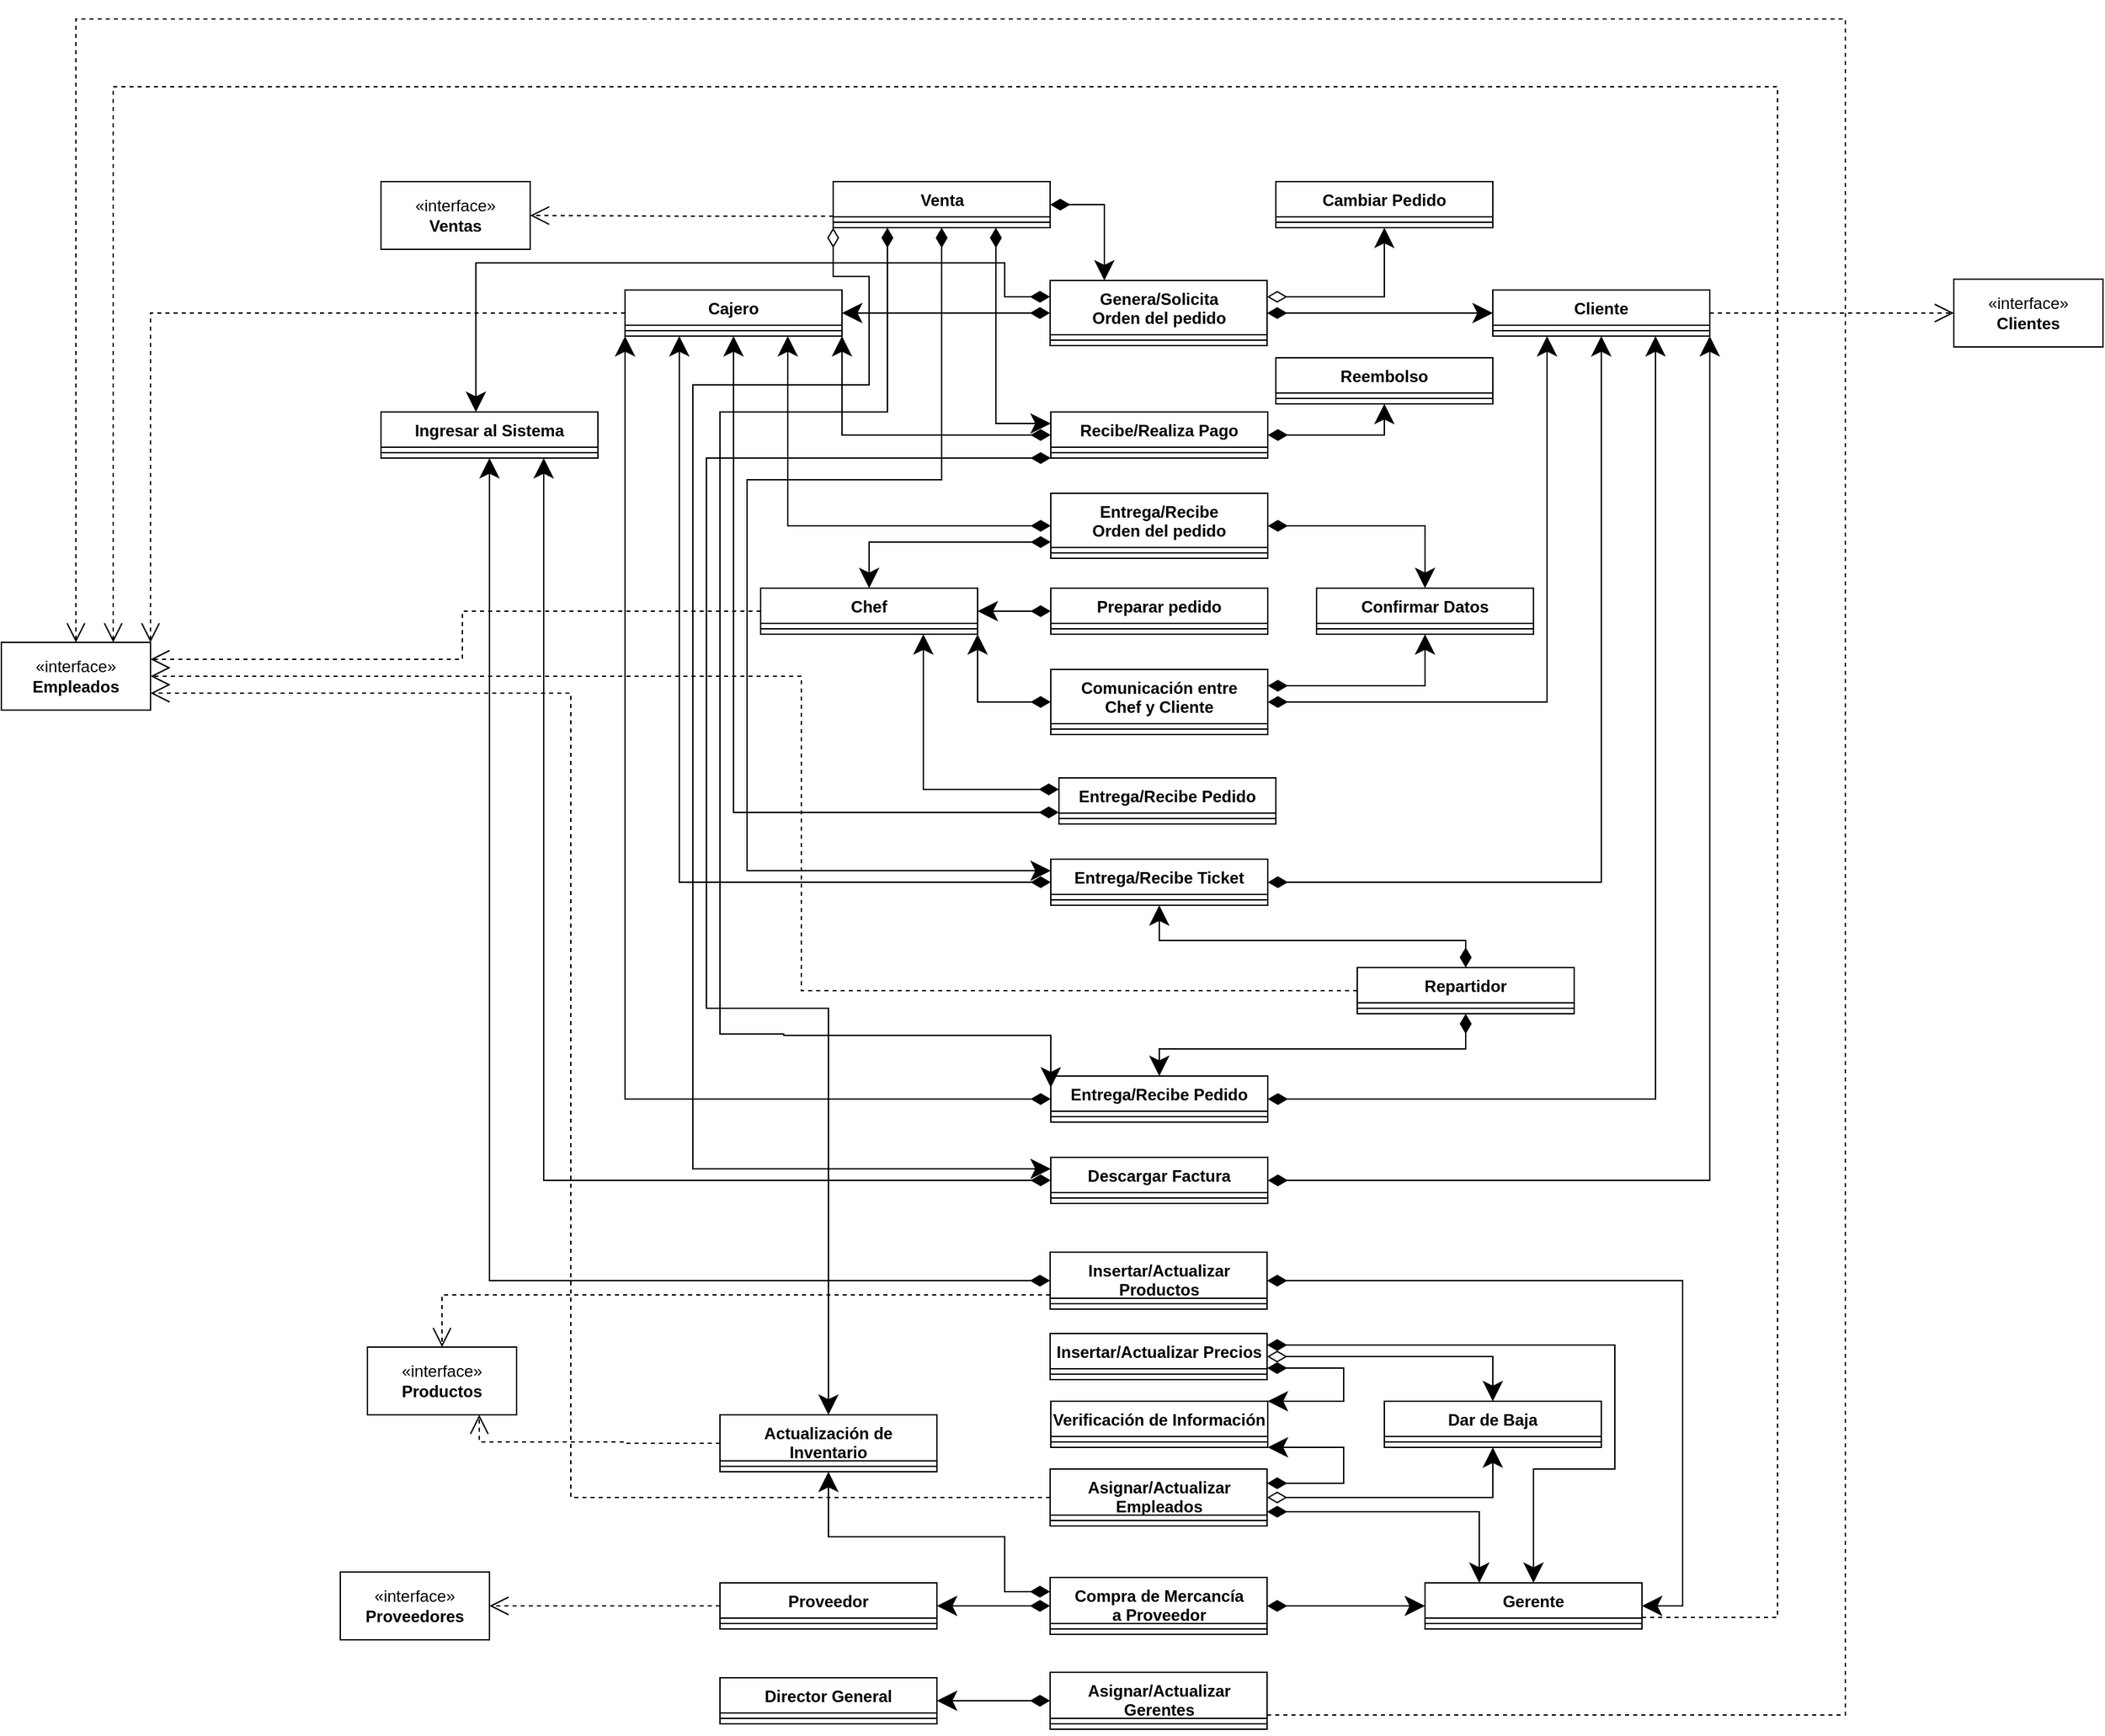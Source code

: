 <mxfile version="23.1.5" type="device">
  <diagram name="Página-1" id="PfWwZK9XXGAbCK31NurD">
    <mxGraphModel dx="2061" dy="1895" grid="1" gridSize="10" guides="1" tooltips="1" connect="1" arrows="1" fold="1" page="1" pageScale="1" pageWidth="827" pageHeight="1169" math="0" shadow="0">
      <root>
        <mxCell id="0" />
        <mxCell id="1" parent="0" />
        <mxCell id="RG0kYGxBwc-abc-6VBha-24" style="edgeStyle=orthogonalEdgeStyle;rounded=0;orthogonalLoop=1;jettySize=auto;html=1;exitX=0;exitY=0.5;exitDx=0;exitDy=0;entryX=1;entryY=0;entryDx=0;entryDy=0;dashed=1;endArrow=open;endFill=0;endSize=12;" edge="1" parent="1" source="FRfssdo3dwxB3OvRQ1Hg-1" target="RG0kYGxBwc-abc-6VBha-2">
          <mxGeometry relative="1" as="geometry" />
        </mxCell>
        <mxCell id="FRfssdo3dwxB3OvRQ1Hg-1" value="Cajero" style="swimlane;fontStyle=1;align=center;verticalAlign=top;childLayout=stackLayout;horizontal=1;startSize=26;horizontalStack=0;resizeParent=1;resizeParentMax=0;resizeLast=0;collapsible=1;marginBottom=0;whiteSpace=wrap;html=1;" parent="1" vertex="1">
          <mxGeometry x="10" y="100" width="160" height="34" as="geometry" />
        </mxCell>
        <mxCell id="FRfssdo3dwxB3OvRQ1Hg-3" value="" style="line;strokeWidth=1;fillColor=none;align=left;verticalAlign=middle;spacingTop=-1;spacingLeft=3;spacingRight=3;rotatable=0;labelPosition=right;points=[];portConstraint=eastwest;strokeColor=inherit;" parent="FRfssdo3dwxB3OvRQ1Hg-1" vertex="1">
          <mxGeometry y="26" width="160" height="8" as="geometry" />
        </mxCell>
        <mxCell id="RG0kYGxBwc-abc-6VBha-12" style="edgeStyle=orthogonalEdgeStyle;rounded=0;orthogonalLoop=1;jettySize=auto;html=1;exitX=1;exitY=0.5;exitDx=0;exitDy=0;entryX=0;entryY=0.5;entryDx=0;entryDy=0;dashed=1;endArrow=open;endFill=0;endSize=12;" edge="1" parent="1" source="FRfssdo3dwxB3OvRQ1Hg-5" target="RG0kYGxBwc-abc-6VBha-5">
          <mxGeometry relative="1" as="geometry" />
        </mxCell>
        <mxCell id="FRfssdo3dwxB3OvRQ1Hg-5" value="Cliente" style="swimlane;fontStyle=1;align=center;verticalAlign=top;childLayout=stackLayout;horizontal=1;startSize=26;horizontalStack=0;resizeParent=1;resizeParentMax=0;resizeLast=0;collapsible=1;marginBottom=0;whiteSpace=wrap;html=1;" parent="1" vertex="1">
          <mxGeometry x="650" y="100" width="160" height="34" as="geometry" />
        </mxCell>
        <mxCell id="FRfssdo3dwxB3OvRQ1Hg-6" value="" style="line;strokeWidth=1;fillColor=none;align=left;verticalAlign=middle;spacingTop=-1;spacingLeft=3;spacingRight=3;rotatable=0;labelPosition=right;points=[];portConstraint=eastwest;strokeColor=inherit;" parent="FRfssdo3dwxB3OvRQ1Hg-5" vertex="1">
          <mxGeometry y="26" width="160" height="8" as="geometry" />
        </mxCell>
        <mxCell id="FRfssdo3dwxB3OvRQ1Hg-15" style="edgeStyle=orthogonalEdgeStyle;rounded=0;orthogonalLoop=1;jettySize=auto;html=1;exitX=1;exitY=0.5;exitDx=0;exitDy=0;entryX=0;entryY=0.5;entryDx=0;entryDy=0;startArrow=diamondThin;startFill=1;targetPerimeterSpacing=4;sourcePerimeterSpacing=4;endSize=12;startSize=12;" parent="1" source="FRfssdo3dwxB3OvRQ1Hg-7" target="FRfssdo3dwxB3OvRQ1Hg-5" edge="1">
          <mxGeometry relative="1" as="geometry" />
        </mxCell>
        <mxCell id="FRfssdo3dwxB3OvRQ1Hg-16" style="edgeStyle=orthogonalEdgeStyle;rounded=0;orthogonalLoop=1;jettySize=auto;html=1;exitX=0;exitY=0.5;exitDx=0;exitDy=0;entryX=1;entryY=0.5;entryDx=0;entryDy=0;startArrow=diamondThin;startFill=1;endSize=12;startSize=12;" parent="1" source="FRfssdo3dwxB3OvRQ1Hg-7" target="FRfssdo3dwxB3OvRQ1Hg-1" edge="1">
          <mxGeometry relative="1" as="geometry" />
        </mxCell>
        <mxCell id="FRfssdo3dwxB3OvRQ1Hg-22" style="edgeStyle=orthogonalEdgeStyle;rounded=0;orthogonalLoop=1;jettySize=auto;html=1;exitX=1;exitY=0.25;exitDx=0;exitDy=0;entryX=0.5;entryY=1;entryDx=0;entryDy=0;startArrow=diamondThin;startFill=0;endSize=12;startSize=12;targetPerimeterSpacing=4;sourcePerimeterSpacing=4;" parent="1" source="FRfssdo3dwxB3OvRQ1Hg-7" target="FRfssdo3dwxB3OvRQ1Hg-20" edge="1">
          <mxGeometry relative="1" as="geometry" />
        </mxCell>
        <mxCell id="FRfssdo3dwxB3OvRQ1Hg-30" style="edgeStyle=orthogonalEdgeStyle;rounded=0;orthogonalLoop=1;jettySize=auto;html=1;exitX=0;exitY=0.25;exitDx=0;exitDy=0;entryX=0.5;entryY=0;entryDx=0;entryDy=0;startArrow=diamondThin;startFill=1;endSize=12;startSize=12;" parent="1" source="FRfssdo3dwxB3OvRQ1Hg-7" edge="1">
          <mxGeometry relative="1" as="geometry">
            <mxPoint x="-100" y="190" as="targetPoint" />
            <Array as="points">
              <mxPoint x="290" y="105" />
              <mxPoint x="290" y="80" />
              <mxPoint x="-100" y="80" />
            </Array>
          </mxGeometry>
        </mxCell>
        <mxCell id="FRfssdo3dwxB3OvRQ1Hg-7" value="Genera/Solicita&lt;br&gt;Orden del pedido" style="swimlane;fontStyle=1;align=center;verticalAlign=top;childLayout=stackLayout;horizontal=1;startSize=40;horizontalStack=0;resizeParent=1;resizeParentMax=0;resizeLast=0;collapsible=1;marginBottom=0;whiteSpace=wrap;html=1;" parent="1" vertex="1">
          <mxGeometry x="323.5" y="93" width="160" height="48" as="geometry" />
        </mxCell>
        <mxCell id="FRfssdo3dwxB3OvRQ1Hg-9" value="" style="line;strokeWidth=1;fillColor=none;align=left;verticalAlign=middle;spacingTop=-1;spacingLeft=3;spacingRight=3;rotatable=0;labelPosition=right;points=[];portConstraint=eastwest;strokeColor=inherit;" parent="FRfssdo3dwxB3OvRQ1Hg-7" vertex="1">
          <mxGeometry y="40" width="160" height="8" as="geometry" />
        </mxCell>
        <mxCell id="FRfssdo3dwxB3OvRQ1Hg-11" value="Ingresar al Sistema" style="swimlane;fontStyle=1;align=center;verticalAlign=top;childLayout=stackLayout;horizontal=1;startSize=26;horizontalStack=0;resizeParent=1;resizeParentMax=0;resizeLast=0;collapsible=1;marginBottom=0;whiteSpace=wrap;html=1;" parent="1" vertex="1">
          <mxGeometry x="-170" y="190" width="160" height="34" as="geometry" />
        </mxCell>
        <mxCell id="FRfssdo3dwxB3OvRQ1Hg-13" value="" style="line;strokeWidth=1;fillColor=none;align=left;verticalAlign=middle;spacingTop=-1;spacingLeft=3;spacingRight=3;rotatable=0;labelPosition=right;points=[];portConstraint=eastwest;strokeColor=inherit;" parent="FRfssdo3dwxB3OvRQ1Hg-11" vertex="1">
          <mxGeometry y="26" width="160" height="8" as="geometry" />
        </mxCell>
        <mxCell id="FRfssdo3dwxB3OvRQ1Hg-20" value="Cambiar Pedido" style="swimlane;fontStyle=1;align=center;verticalAlign=top;childLayout=stackLayout;horizontal=1;startSize=26;horizontalStack=0;resizeParent=1;resizeParentMax=0;resizeLast=0;collapsible=1;marginBottom=0;whiteSpace=wrap;html=1;" parent="1" vertex="1">
          <mxGeometry x="490" y="20" width="160" height="34" as="geometry" />
        </mxCell>
        <mxCell id="FRfssdo3dwxB3OvRQ1Hg-21" value="" style="line;strokeWidth=1;fillColor=none;align=left;verticalAlign=middle;spacingTop=-1;spacingLeft=3;spacingRight=3;rotatable=0;labelPosition=right;points=[];portConstraint=eastwest;strokeColor=inherit;" parent="FRfssdo3dwxB3OvRQ1Hg-20" vertex="1">
          <mxGeometry y="26" width="160" height="8" as="geometry" />
        </mxCell>
        <mxCell id="FRfssdo3dwxB3OvRQ1Hg-28" style="edgeStyle=orthogonalEdgeStyle;rounded=0;orthogonalLoop=1;jettySize=auto;html=1;exitX=1;exitY=0.5;exitDx=0;exitDy=0;entryX=0.5;entryY=1;entryDx=0;entryDy=0;startArrow=diamondThin;startFill=1;endSize=12;startSize=12;" parent="1" source="FRfssdo3dwxB3OvRQ1Hg-23" target="FRfssdo3dwxB3OvRQ1Hg-26" edge="1">
          <mxGeometry relative="1" as="geometry">
            <Array as="points">
              <mxPoint x="570" y="207" />
            </Array>
          </mxGeometry>
        </mxCell>
        <mxCell id="FRfssdo3dwxB3OvRQ1Hg-31" style="edgeStyle=orthogonalEdgeStyle;rounded=0;orthogonalLoop=1;jettySize=auto;html=1;exitX=0;exitY=0.5;exitDx=0;exitDy=0;entryX=1;entryY=1;entryDx=0;entryDy=0;startArrow=diamondThin;startFill=1;endSize=12;startSize=12;" parent="1" source="FRfssdo3dwxB3OvRQ1Hg-23" target="FRfssdo3dwxB3OvRQ1Hg-1" edge="1">
          <mxGeometry relative="1" as="geometry" />
        </mxCell>
        <mxCell id="FRfssdo3dwxB3OvRQ1Hg-117" style="edgeStyle=orthogonalEdgeStyle;rounded=0;orthogonalLoop=1;jettySize=auto;html=1;exitX=0;exitY=1;exitDx=0;exitDy=0;entryX=0.5;entryY=0;entryDx=0;entryDy=0;startArrow=diamondThin;startFill=1;endSize=12;startSize=12;" parent="1" source="FRfssdo3dwxB3OvRQ1Hg-23" target="FRfssdo3dwxB3OvRQ1Hg-114" edge="1">
          <mxGeometry relative="1" as="geometry">
            <Array as="points">
              <mxPoint x="70" y="224" />
              <mxPoint x="70" y="630" />
              <mxPoint x="160" y="630" />
            </Array>
          </mxGeometry>
        </mxCell>
        <mxCell id="FRfssdo3dwxB3OvRQ1Hg-23" value="Recibe/Realiza Pago" style="swimlane;fontStyle=1;align=center;verticalAlign=top;childLayout=stackLayout;horizontal=1;startSize=26;horizontalStack=0;resizeParent=1;resizeParentMax=0;resizeLast=0;collapsible=1;marginBottom=0;whiteSpace=wrap;html=1;" parent="1" vertex="1">
          <mxGeometry x="324" y="190" width="160" height="34" as="geometry" />
        </mxCell>
        <mxCell id="FRfssdo3dwxB3OvRQ1Hg-24" value="" style="line;strokeWidth=1;fillColor=none;align=left;verticalAlign=middle;spacingTop=-1;spacingLeft=3;spacingRight=3;rotatable=0;labelPosition=right;points=[];portConstraint=eastwest;strokeColor=inherit;" parent="FRfssdo3dwxB3OvRQ1Hg-23" vertex="1">
          <mxGeometry y="26" width="160" height="8" as="geometry" />
        </mxCell>
        <mxCell id="FRfssdo3dwxB3OvRQ1Hg-26" value="Reembolso" style="swimlane;fontStyle=1;align=center;verticalAlign=top;childLayout=stackLayout;horizontal=1;startSize=26;horizontalStack=0;resizeParent=1;resizeParentMax=0;resizeLast=0;collapsible=1;marginBottom=0;whiteSpace=wrap;html=1;" parent="1" vertex="1">
          <mxGeometry x="490" y="150" width="160" height="34" as="geometry" />
        </mxCell>
        <mxCell id="FRfssdo3dwxB3OvRQ1Hg-27" value="" style="line;strokeWidth=1;fillColor=none;align=left;verticalAlign=middle;spacingTop=-1;spacingLeft=3;spacingRight=3;rotatable=0;labelPosition=right;points=[];portConstraint=eastwest;strokeColor=inherit;" parent="FRfssdo3dwxB3OvRQ1Hg-26" vertex="1">
          <mxGeometry y="26" width="160" height="8" as="geometry" />
        </mxCell>
        <mxCell id="FRfssdo3dwxB3OvRQ1Hg-35" style="edgeStyle=orthogonalEdgeStyle;rounded=0;orthogonalLoop=1;jettySize=auto;html=1;exitX=0;exitY=0.5;exitDx=0;exitDy=0;entryX=0.25;entryY=1;entryDx=0;entryDy=0;startArrow=diamondThin;startFill=1;endSize=12;startSize=12;" parent="1" source="FRfssdo3dwxB3OvRQ1Hg-32" target="FRfssdo3dwxB3OvRQ1Hg-1" edge="1">
          <mxGeometry relative="1" as="geometry" />
        </mxCell>
        <mxCell id="FRfssdo3dwxB3OvRQ1Hg-36" style="edgeStyle=orthogonalEdgeStyle;rounded=0;orthogonalLoop=1;jettySize=auto;html=1;exitX=1;exitY=0.5;exitDx=0;exitDy=0;startArrow=diamondThin;startFill=1;endSize=12;startSize=12;entryX=0.5;entryY=1;entryDx=0;entryDy=0;" parent="1" source="FRfssdo3dwxB3OvRQ1Hg-32" target="FRfssdo3dwxB3OvRQ1Hg-5" edge="1">
          <mxGeometry relative="1" as="geometry">
            <mxPoint x="730" y="190" as="targetPoint" />
            <Array as="points">
              <mxPoint x="730" y="537" />
            </Array>
          </mxGeometry>
        </mxCell>
        <mxCell id="FRfssdo3dwxB3OvRQ1Hg-32" value="Entrega/Recibe Ticket" style="swimlane;fontStyle=1;align=center;verticalAlign=top;childLayout=stackLayout;horizontal=1;startSize=26;horizontalStack=0;resizeParent=1;resizeParentMax=0;resizeLast=0;collapsible=1;marginBottom=0;whiteSpace=wrap;html=1;" parent="1" vertex="1">
          <mxGeometry x="324" y="520" width="160" height="34" as="geometry" />
        </mxCell>
        <mxCell id="FRfssdo3dwxB3OvRQ1Hg-33" value="" style="line;strokeWidth=1;fillColor=none;align=left;verticalAlign=middle;spacingTop=-1;spacingLeft=3;spacingRight=3;rotatable=0;labelPosition=right;points=[];portConstraint=eastwest;strokeColor=inherit;" parent="FRfssdo3dwxB3OvRQ1Hg-32" vertex="1">
          <mxGeometry y="26" width="160" height="8" as="geometry" />
        </mxCell>
        <mxCell id="FRfssdo3dwxB3OvRQ1Hg-67" style="edgeStyle=orthogonalEdgeStyle;rounded=0;orthogonalLoop=1;jettySize=auto;html=1;exitX=0.5;exitY=0;exitDx=0;exitDy=0;entryX=0.5;entryY=1;entryDx=0;entryDy=0;startArrow=diamondThin;startFill=1;endSize=12;startSize=12;" parent="1" source="FRfssdo3dwxB3OvRQ1Hg-37" target="FRfssdo3dwxB3OvRQ1Hg-32" edge="1">
          <mxGeometry relative="1" as="geometry">
            <Array as="points">
              <mxPoint x="630" y="580" />
              <mxPoint x="404" y="580" />
            </Array>
          </mxGeometry>
        </mxCell>
        <mxCell id="FRfssdo3dwxB3OvRQ1Hg-68" style="edgeStyle=orthogonalEdgeStyle;rounded=0;orthogonalLoop=1;jettySize=auto;html=1;exitX=0.5;exitY=1;exitDx=0;exitDy=0;entryX=0.5;entryY=0;entryDx=0;entryDy=0;startArrow=diamondThin;startFill=1;endSize=12;startSize=12;" parent="1" source="FRfssdo3dwxB3OvRQ1Hg-37" target="FRfssdo3dwxB3OvRQ1Hg-42" edge="1">
          <mxGeometry relative="1" as="geometry">
            <Array as="points">
              <mxPoint x="630" y="660" />
              <mxPoint x="404" y="660" />
            </Array>
          </mxGeometry>
        </mxCell>
        <mxCell id="RG0kYGxBwc-abc-6VBha-29" style="edgeStyle=orthogonalEdgeStyle;rounded=0;orthogonalLoop=1;jettySize=auto;html=1;exitX=0;exitY=0.5;exitDx=0;exitDy=0;entryX=1;entryY=0.5;entryDx=0;entryDy=0;dashed=1;endArrow=open;endFill=0;endSize=12;" edge="1" parent="1" source="FRfssdo3dwxB3OvRQ1Hg-37" target="RG0kYGxBwc-abc-6VBha-2">
          <mxGeometry relative="1" as="geometry">
            <Array as="points">
              <mxPoint x="140" y="617" />
              <mxPoint x="140" y="385" />
            </Array>
          </mxGeometry>
        </mxCell>
        <mxCell id="FRfssdo3dwxB3OvRQ1Hg-37" value="Repartidor" style="swimlane;fontStyle=1;align=center;verticalAlign=top;childLayout=stackLayout;horizontal=1;startSize=26;horizontalStack=0;resizeParent=1;resizeParentMax=0;resizeLast=0;collapsible=1;marginBottom=0;whiteSpace=wrap;html=1;" parent="1" vertex="1">
          <mxGeometry x="550" y="600" width="160" height="34" as="geometry" />
        </mxCell>
        <mxCell id="FRfssdo3dwxB3OvRQ1Hg-38" value="" style="line;strokeWidth=1;fillColor=none;align=left;verticalAlign=middle;spacingTop=-1;spacingLeft=3;spacingRight=3;rotatable=0;labelPosition=right;points=[];portConstraint=eastwest;strokeColor=inherit;" parent="FRfssdo3dwxB3OvRQ1Hg-37" vertex="1">
          <mxGeometry y="26" width="160" height="8" as="geometry" />
        </mxCell>
        <mxCell id="FRfssdo3dwxB3OvRQ1Hg-66" style="edgeStyle=orthogonalEdgeStyle;rounded=0;orthogonalLoop=1;jettySize=auto;html=1;exitX=0;exitY=0.5;exitDx=0;exitDy=0;entryX=0;entryY=1;entryDx=0;entryDy=0;startArrow=diamondThin;startFill=1;endSize=12;startSize=12;" parent="1" source="FRfssdo3dwxB3OvRQ1Hg-42" target="FRfssdo3dwxB3OvRQ1Hg-1" edge="1">
          <mxGeometry relative="1" as="geometry" />
        </mxCell>
        <mxCell id="FRfssdo3dwxB3OvRQ1Hg-69" style="edgeStyle=orthogonalEdgeStyle;rounded=0;orthogonalLoop=1;jettySize=auto;html=1;exitX=1;exitY=0.5;exitDx=0;exitDy=0;entryX=0.75;entryY=1;entryDx=0;entryDy=0;startArrow=diamondThin;startFill=1;endSize=12;startSize=12;" parent="1" source="FRfssdo3dwxB3OvRQ1Hg-42" target="FRfssdo3dwxB3OvRQ1Hg-5" edge="1">
          <mxGeometry relative="1" as="geometry" />
        </mxCell>
        <mxCell id="FRfssdo3dwxB3OvRQ1Hg-42" value="Entrega/Recibe Pedido" style="swimlane;fontStyle=1;align=center;verticalAlign=top;childLayout=stackLayout;horizontal=1;startSize=26;horizontalStack=0;resizeParent=1;resizeParentMax=0;resizeLast=0;collapsible=1;marginBottom=0;whiteSpace=wrap;html=1;" parent="1" vertex="1">
          <mxGeometry x="324" y="680" width="160" height="34" as="geometry" />
        </mxCell>
        <mxCell id="FRfssdo3dwxB3OvRQ1Hg-43" value="" style="line;strokeWidth=1;fillColor=none;align=left;verticalAlign=middle;spacingTop=-1;spacingLeft=3;spacingRight=3;rotatable=0;labelPosition=right;points=[];portConstraint=eastwest;strokeColor=inherit;" parent="FRfssdo3dwxB3OvRQ1Hg-42" vertex="1">
          <mxGeometry y="26" width="160" height="8" as="geometry" />
        </mxCell>
        <mxCell id="FRfssdo3dwxB3OvRQ1Hg-46" style="edgeStyle=orthogonalEdgeStyle;rounded=0;orthogonalLoop=1;jettySize=auto;html=1;exitX=0;exitY=0.5;exitDx=0;exitDy=0;entryX=0.75;entryY=1;entryDx=0;entryDy=0;endSize=12;startSize=12;startArrow=diamondThin;startFill=1;" parent="1" source="FRfssdo3dwxB3OvRQ1Hg-44" target="FRfssdo3dwxB3OvRQ1Hg-1" edge="1">
          <mxGeometry relative="1" as="geometry" />
        </mxCell>
        <mxCell id="FRfssdo3dwxB3OvRQ1Hg-49" style="edgeStyle=orthogonalEdgeStyle;rounded=0;orthogonalLoop=1;jettySize=auto;html=1;exitX=0;exitY=0.75;exitDx=0;exitDy=0;entryX=0.5;entryY=0;entryDx=0;entryDy=0;startArrow=diamondThin;startFill=1;endSize=12;startSize=12;" parent="1" source="FRfssdo3dwxB3OvRQ1Hg-44" target="FRfssdo3dwxB3OvRQ1Hg-47" edge="1">
          <mxGeometry relative="1" as="geometry">
            <Array as="points">
              <mxPoint x="190" y="286" />
            </Array>
          </mxGeometry>
        </mxCell>
        <mxCell id="FRfssdo3dwxB3OvRQ1Hg-61" style="edgeStyle=orthogonalEdgeStyle;rounded=0;orthogonalLoop=1;jettySize=auto;html=1;exitX=1;exitY=0.5;exitDx=0;exitDy=0;entryX=0.5;entryY=0;entryDx=0;entryDy=0;startArrow=diamondThin;startFill=1;endSize=12;startSize=12;" parent="1" source="FRfssdo3dwxB3OvRQ1Hg-44" target="FRfssdo3dwxB3OvRQ1Hg-58" edge="1">
          <mxGeometry relative="1" as="geometry" />
        </mxCell>
        <mxCell id="FRfssdo3dwxB3OvRQ1Hg-44" value="Entrega/Recibe&lt;br&gt;Orden del pedido" style="swimlane;fontStyle=1;align=center;verticalAlign=top;childLayout=stackLayout;horizontal=1;startSize=40;horizontalStack=0;resizeParent=1;resizeParentMax=0;resizeLast=0;collapsible=1;marginBottom=0;whiteSpace=wrap;html=1;" parent="1" vertex="1">
          <mxGeometry x="324" y="250" width="160" height="48" as="geometry" />
        </mxCell>
        <mxCell id="FRfssdo3dwxB3OvRQ1Hg-45" value="" style="line;strokeWidth=1;fillColor=none;align=left;verticalAlign=middle;spacingTop=-1;spacingLeft=3;spacingRight=3;rotatable=0;labelPosition=right;points=[];portConstraint=eastwest;strokeColor=inherit;" parent="FRfssdo3dwxB3OvRQ1Hg-44" vertex="1">
          <mxGeometry y="40" width="160" height="8" as="geometry" />
        </mxCell>
        <mxCell id="RG0kYGxBwc-abc-6VBha-28" style="edgeStyle=orthogonalEdgeStyle;rounded=0;orthogonalLoop=1;jettySize=auto;html=1;exitX=0;exitY=0.5;exitDx=0;exitDy=0;entryX=1;entryY=0.25;entryDx=0;entryDy=0;dashed=1;endSize=12;endArrow=open;endFill=0;" edge="1" parent="1" source="FRfssdo3dwxB3OvRQ1Hg-47" target="RG0kYGxBwc-abc-6VBha-2">
          <mxGeometry relative="1" as="geometry" />
        </mxCell>
        <mxCell id="FRfssdo3dwxB3OvRQ1Hg-47" value="Chef" style="swimlane;fontStyle=1;align=center;verticalAlign=top;childLayout=stackLayout;horizontal=1;startSize=26;horizontalStack=0;resizeParent=1;resizeParentMax=0;resizeLast=0;collapsible=1;marginBottom=0;whiteSpace=wrap;html=1;" parent="1" vertex="1">
          <mxGeometry x="110" y="320" width="160" height="34" as="geometry" />
        </mxCell>
        <mxCell id="FRfssdo3dwxB3OvRQ1Hg-48" value="" style="line;strokeWidth=1;fillColor=none;align=left;verticalAlign=middle;spacingTop=-1;spacingLeft=3;spacingRight=3;rotatable=0;labelPosition=right;points=[];portConstraint=eastwest;strokeColor=inherit;" parent="FRfssdo3dwxB3OvRQ1Hg-47" vertex="1">
          <mxGeometry y="26" width="160" height="8" as="geometry" />
        </mxCell>
        <mxCell id="FRfssdo3dwxB3OvRQ1Hg-53" style="edgeStyle=orthogonalEdgeStyle;rounded=0;orthogonalLoop=1;jettySize=auto;html=1;exitX=0;exitY=0.5;exitDx=0;exitDy=0;entryX=1;entryY=0.5;entryDx=0;entryDy=0;startArrow=diamondThin;startFill=1;endSize=12;startSize=12;" parent="1" source="FRfssdo3dwxB3OvRQ1Hg-50" target="FRfssdo3dwxB3OvRQ1Hg-47" edge="1">
          <mxGeometry relative="1" as="geometry" />
        </mxCell>
        <mxCell id="FRfssdo3dwxB3OvRQ1Hg-50" value="Preparar pedido" style="swimlane;fontStyle=1;align=center;verticalAlign=top;childLayout=stackLayout;horizontal=1;startSize=26;horizontalStack=0;resizeParent=1;resizeParentMax=0;resizeLast=0;collapsible=1;marginBottom=0;whiteSpace=wrap;html=1;" parent="1" vertex="1">
          <mxGeometry x="324" y="320" width="160" height="34" as="geometry" />
        </mxCell>
        <mxCell id="FRfssdo3dwxB3OvRQ1Hg-51" value="" style="line;strokeWidth=1;fillColor=none;align=left;verticalAlign=middle;spacingTop=-1;spacingLeft=3;spacingRight=3;rotatable=0;labelPosition=right;points=[];portConstraint=eastwest;strokeColor=inherit;" parent="FRfssdo3dwxB3OvRQ1Hg-50" vertex="1">
          <mxGeometry y="26" width="160" height="8" as="geometry" />
        </mxCell>
        <mxCell id="FRfssdo3dwxB3OvRQ1Hg-56" style="edgeStyle=orthogonalEdgeStyle;rounded=0;orthogonalLoop=1;jettySize=auto;html=1;exitX=0;exitY=0.5;exitDx=0;exitDy=0;entryX=1;entryY=1;entryDx=0;entryDy=0;endSize=12;startSize=12;startArrow=diamondThin;startFill=1;" parent="1" source="FRfssdo3dwxB3OvRQ1Hg-54" target="FRfssdo3dwxB3OvRQ1Hg-47" edge="1">
          <mxGeometry relative="1" as="geometry" />
        </mxCell>
        <mxCell id="FRfssdo3dwxB3OvRQ1Hg-57" style="edgeStyle=orthogonalEdgeStyle;rounded=0;orthogonalLoop=1;jettySize=auto;html=1;exitX=1;exitY=0.5;exitDx=0;exitDy=0;entryX=0.25;entryY=1;entryDx=0;entryDy=0;endSize=12;startSize=12;startArrow=diamondThin;startFill=1;" parent="1" source="FRfssdo3dwxB3OvRQ1Hg-54" target="FRfssdo3dwxB3OvRQ1Hg-5" edge="1">
          <mxGeometry relative="1" as="geometry" />
        </mxCell>
        <mxCell id="FRfssdo3dwxB3OvRQ1Hg-60" style="edgeStyle=orthogonalEdgeStyle;rounded=0;orthogonalLoop=1;jettySize=auto;html=1;exitX=1;exitY=0.25;exitDx=0;exitDy=0;entryX=0.5;entryY=1;entryDx=0;entryDy=0;startArrow=diamondThin;startFill=1;endSize=12;startSize=12;" parent="1" source="FRfssdo3dwxB3OvRQ1Hg-54" target="FRfssdo3dwxB3OvRQ1Hg-58" edge="1">
          <mxGeometry relative="1" as="geometry" />
        </mxCell>
        <mxCell id="FRfssdo3dwxB3OvRQ1Hg-54" value="Comunicación entre&lt;br&gt;Chef y Cliente" style="swimlane;fontStyle=1;align=center;verticalAlign=top;childLayout=stackLayout;horizontal=1;startSize=40;horizontalStack=0;resizeParent=1;resizeParentMax=0;resizeLast=0;collapsible=1;marginBottom=0;whiteSpace=wrap;html=1;" parent="1" vertex="1">
          <mxGeometry x="324" y="380" width="160" height="48" as="geometry" />
        </mxCell>
        <mxCell id="FRfssdo3dwxB3OvRQ1Hg-55" value="" style="line;strokeWidth=1;fillColor=none;align=left;verticalAlign=middle;spacingTop=-1;spacingLeft=3;spacingRight=3;rotatable=0;labelPosition=right;points=[];portConstraint=eastwest;strokeColor=inherit;" parent="FRfssdo3dwxB3OvRQ1Hg-54" vertex="1">
          <mxGeometry y="40" width="160" height="8" as="geometry" />
        </mxCell>
        <mxCell id="FRfssdo3dwxB3OvRQ1Hg-58" value="Confirmar Datos" style="swimlane;fontStyle=1;align=center;verticalAlign=top;childLayout=stackLayout;horizontal=1;startSize=26;horizontalStack=0;resizeParent=1;resizeParentMax=0;resizeLast=0;collapsible=1;marginBottom=0;whiteSpace=wrap;html=1;" parent="1" vertex="1">
          <mxGeometry x="520" y="320" width="160" height="34" as="geometry" />
        </mxCell>
        <mxCell id="FRfssdo3dwxB3OvRQ1Hg-59" value="" style="line;strokeWidth=1;fillColor=none;align=left;verticalAlign=middle;spacingTop=-1;spacingLeft=3;spacingRight=3;rotatable=0;labelPosition=right;points=[];portConstraint=eastwest;strokeColor=inherit;" parent="FRfssdo3dwxB3OvRQ1Hg-58" vertex="1">
          <mxGeometry y="26" width="160" height="8" as="geometry" />
        </mxCell>
        <mxCell id="FRfssdo3dwxB3OvRQ1Hg-64" style="edgeStyle=orthogonalEdgeStyle;rounded=0;orthogonalLoop=1;jettySize=auto;html=1;exitX=0;exitY=0.25;exitDx=0;exitDy=0;entryX=0.75;entryY=1;entryDx=0;entryDy=0;endSize=12;startSize=12;startArrow=diamondThin;startFill=1;" parent="1" source="FRfssdo3dwxB3OvRQ1Hg-62" target="FRfssdo3dwxB3OvRQ1Hg-47" edge="1">
          <mxGeometry relative="1" as="geometry" />
        </mxCell>
        <mxCell id="FRfssdo3dwxB3OvRQ1Hg-65" style="edgeStyle=orthogonalEdgeStyle;rounded=0;orthogonalLoop=1;jettySize=auto;html=1;exitX=0;exitY=0.75;exitDx=0;exitDy=0;entryX=0.5;entryY=1;entryDx=0;entryDy=0;startArrow=diamondThin;startFill=1;endSize=12;startSize=12;" parent="1" source="FRfssdo3dwxB3OvRQ1Hg-62" target="FRfssdo3dwxB3OvRQ1Hg-1" edge="1">
          <mxGeometry relative="1" as="geometry" />
        </mxCell>
        <mxCell id="FRfssdo3dwxB3OvRQ1Hg-62" value="Entrega/Recibe Pedido" style="swimlane;fontStyle=1;align=center;verticalAlign=top;childLayout=stackLayout;horizontal=1;startSize=26;horizontalStack=0;resizeParent=1;resizeParentMax=0;resizeLast=0;collapsible=1;marginBottom=0;whiteSpace=wrap;html=1;" parent="1" vertex="1">
          <mxGeometry x="330" y="460" width="160" height="34" as="geometry" />
        </mxCell>
        <mxCell id="FRfssdo3dwxB3OvRQ1Hg-63" value="" style="line;strokeWidth=1;fillColor=none;align=left;verticalAlign=middle;spacingTop=-1;spacingLeft=3;spacingRight=3;rotatable=0;labelPosition=right;points=[];portConstraint=eastwest;strokeColor=inherit;" parent="FRfssdo3dwxB3OvRQ1Hg-62" vertex="1">
          <mxGeometry y="26" width="160" height="8" as="geometry" />
        </mxCell>
        <mxCell id="FRfssdo3dwxB3OvRQ1Hg-74" style="edgeStyle=orthogonalEdgeStyle;rounded=0;orthogonalLoop=1;jettySize=auto;html=1;exitX=0;exitY=0.5;exitDx=0;exitDy=0;entryX=1;entryY=0.5;entryDx=0;entryDy=0;startArrow=diamondThin;startFill=1;endSize=12;startSize=12;" parent="1" source="FRfssdo3dwxB3OvRQ1Hg-70" target="FRfssdo3dwxB3OvRQ1Hg-72" edge="1">
          <mxGeometry relative="1" as="geometry" />
        </mxCell>
        <mxCell id="RG0kYGxBwc-abc-6VBha-34" style="edgeStyle=orthogonalEdgeStyle;rounded=0;orthogonalLoop=1;jettySize=auto;html=1;exitX=1;exitY=0.75;exitDx=0;exitDy=0;entryX=0.5;entryY=0;entryDx=0;entryDy=0;dashed=1;endArrow=open;endFill=0;endSize=12;" edge="1" parent="1" source="FRfssdo3dwxB3OvRQ1Hg-70" target="RG0kYGxBwc-abc-6VBha-2">
          <mxGeometry relative="1" as="geometry">
            <Array as="points">
              <mxPoint x="910" y="1151" />
              <mxPoint x="910" y="-100" />
              <mxPoint x="-395" y="-100" />
            </Array>
          </mxGeometry>
        </mxCell>
        <mxCell id="FRfssdo3dwxB3OvRQ1Hg-70" value="Asignar/Actualizar Gerentes" style="swimlane;fontStyle=1;align=center;verticalAlign=top;childLayout=stackLayout;horizontal=1;startSize=34;horizontalStack=0;resizeParent=1;resizeParentMax=0;resizeLast=0;collapsible=1;marginBottom=0;whiteSpace=wrap;html=1;" parent="1" vertex="1">
          <mxGeometry x="323.5" y="1120" width="160" height="42" as="geometry" />
        </mxCell>
        <mxCell id="FRfssdo3dwxB3OvRQ1Hg-71" value="" style="line;strokeWidth=1;fillColor=none;align=left;verticalAlign=middle;spacingTop=-1;spacingLeft=3;spacingRight=3;rotatable=0;labelPosition=right;points=[];portConstraint=eastwest;strokeColor=inherit;" parent="FRfssdo3dwxB3OvRQ1Hg-70" vertex="1">
          <mxGeometry y="34" width="160" height="8" as="geometry" />
        </mxCell>
        <mxCell id="FRfssdo3dwxB3OvRQ1Hg-72" value="Director General" style="swimlane;fontStyle=1;align=center;verticalAlign=top;childLayout=stackLayout;horizontal=1;startSize=26;horizontalStack=0;resizeParent=1;resizeParentMax=0;resizeLast=0;collapsible=1;marginBottom=0;whiteSpace=wrap;html=1;" parent="1" vertex="1">
          <mxGeometry x="80" y="1124" width="160" height="34" as="geometry" />
        </mxCell>
        <mxCell id="FRfssdo3dwxB3OvRQ1Hg-73" value="" style="line;strokeWidth=1;fillColor=none;align=left;verticalAlign=middle;spacingTop=-1;spacingLeft=3;spacingRight=3;rotatable=0;labelPosition=right;points=[];portConstraint=eastwest;strokeColor=inherit;" parent="FRfssdo3dwxB3OvRQ1Hg-72" vertex="1">
          <mxGeometry y="26" width="160" height="8" as="geometry" />
        </mxCell>
        <mxCell id="FRfssdo3dwxB3OvRQ1Hg-106" style="edgeStyle=orthogonalEdgeStyle;rounded=0;orthogonalLoop=1;jettySize=auto;html=1;exitX=1;exitY=0.5;exitDx=0;exitDy=0;entryX=1;entryY=0.5;entryDx=0;entryDy=0;startArrow=diamondThin;startFill=1;endSize=12;startSize=12;" parent="1" source="FRfssdo3dwxB3OvRQ1Hg-75" target="FRfssdo3dwxB3OvRQ1Hg-98" edge="1">
          <mxGeometry relative="1" as="geometry" />
        </mxCell>
        <mxCell id="FRfssdo3dwxB3OvRQ1Hg-107" style="edgeStyle=orthogonalEdgeStyle;rounded=0;orthogonalLoop=1;jettySize=auto;html=1;exitX=0;exitY=0.5;exitDx=0;exitDy=0;entryX=0.5;entryY=1;entryDx=0;entryDy=0;startArrow=diamondThin;startFill=1;endSize=12;startSize=12;" parent="1" source="FRfssdo3dwxB3OvRQ1Hg-75" target="FRfssdo3dwxB3OvRQ1Hg-11" edge="1">
          <mxGeometry relative="1" as="geometry" />
        </mxCell>
        <mxCell id="RG0kYGxBwc-abc-6VBha-23" style="edgeStyle=orthogonalEdgeStyle;rounded=0;orthogonalLoop=1;jettySize=auto;html=1;exitX=0;exitY=0.75;exitDx=0;exitDy=0;entryX=0.5;entryY=0;entryDx=0;entryDy=0;startArrow=none;startFill=0;endArrow=open;endFill=0;dashed=1;endSize=12;" edge="1" parent="1" source="FRfssdo3dwxB3OvRQ1Hg-75" target="RG0kYGxBwc-abc-6VBha-4">
          <mxGeometry relative="1" as="geometry" />
        </mxCell>
        <mxCell id="FRfssdo3dwxB3OvRQ1Hg-75" value="Insertar/Actualizar Productos" style="swimlane;fontStyle=1;align=center;verticalAlign=top;childLayout=stackLayout;horizontal=1;startSize=34;horizontalStack=0;resizeParent=1;resizeParentMax=0;resizeLast=0;collapsible=1;marginBottom=0;whiteSpace=wrap;html=1;" parent="1" vertex="1">
          <mxGeometry x="323.5" y="810" width="160" height="42" as="geometry" />
        </mxCell>
        <mxCell id="FRfssdo3dwxB3OvRQ1Hg-76" value="" style="line;strokeWidth=1;fillColor=none;align=left;verticalAlign=middle;spacingTop=-1;spacingLeft=3;spacingRight=3;rotatable=0;labelPosition=right;points=[];portConstraint=eastwest;strokeColor=inherit;" parent="FRfssdo3dwxB3OvRQ1Hg-75" vertex="1">
          <mxGeometry y="34" width="160" height="8" as="geometry" />
        </mxCell>
        <mxCell id="FRfssdo3dwxB3OvRQ1Hg-93" style="edgeStyle=orthogonalEdgeStyle;rounded=0;orthogonalLoop=1;jettySize=auto;html=1;exitX=1;exitY=0.5;exitDx=0;exitDy=0;entryX=0.5;entryY=0;entryDx=0;entryDy=0;startArrow=diamondThin;startFill=0;endSize=12;startSize=12;" parent="1" source="FRfssdo3dwxB3OvRQ1Hg-77" target="FRfssdo3dwxB3OvRQ1Hg-90" edge="1">
          <mxGeometry relative="1" as="geometry" />
        </mxCell>
        <mxCell id="FRfssdo3dwxB3OvRQ1Hg-105" style="edgeStyle=orthogonalEdgeStyle;rounded=0;orthogonalLoop=1;jettySize=auto;html=1;exitX=1;exitY=0.25;exitDx=0;exitDy=0;entryX=0.5;entryY=0;entryDx=0;entryDy=0;startArrow=diamondThin;startFill=1;endSize=12;startSize=12;" parent="1" source="FRfssdo3dwxB3OvRQ1Hg-77" target="FRfssdo3dwxB3OvRQ1Hg-98" edge="1">
          <mxGeometry relative="1" as="geometry">
            <Array as="points">
              <mxPoint x="740" y="879" />
              <mxPoint x="740" y="970" />
              <mxPoint x="680" y="970" />
            </Array>
          </mxGeometry>
        </mxCell>
        <mxCell id="FRfssdo3dwxB3OvRQ1Hg-77" value="Insertar/Actualizar Precios" style="swimlane;fontStyle=1;align=center;verticalAlign=top;childLayout=stackLayout;horizontal=1;startSize=26;horizontalStack=0;resizeParent=1;resizeParentMax=0;resizeLast=0;collapsible=1;marginBottom=0;whiteSpace=wrap;html=1;" parent="1" vertex="1">
          <mxGeometry x="323.5" y="870" width="160" height="34" as="geometry" />
        </mxCell>
        <mxCell id="FRfssdo3dwxB3OvRQ1Hg-78" value="" style="line;strokeWidth=1;fillColor=none;align=left;verticalAlign=middle;spacingTop=-1;spacingLeft=3;spacingRight=3;rotatable=0;labelPosition=right;points=[];portConstraint=eastwest;strokeColor=inherit;" parent="FRfssdo3dwxB3OvRQ1Hg-77" vertex="1">
          <mxGeometry y="26" width="160" height="8" as="geometry" />
        </mxCell>
        <mxCell id="FRfssdo3dwxB3OvRQ1Hg-94" style="edgeStyle=orthogonalEdgeStyle;rounded=0;orthogonalLoop=1;jettySize=auto;html=1;exitX=1;exitY=0.5;exitDx=0;exitDy=0;entryX=0.5;entryY=1;entryDx=0;entryDy=0;startArrow=diamondThin;startFill=0;endSize=12;startSize=12;" parent="1" source="FRfssdo3dwxB3OvRQ1Hg-79" target="FRfssdo3dwxB3OvRQ1Hg-90" edge="1">
          <mxGeometry relative="1" as="geometry" />
        </mxCell>
        <mxCell id="FRfssdo3dwxB3OvRQ1Hg-104" style="edgeStyle=orthogonalEdgeStyle;rounded=0;orthogonalLoop=1;jettySize=auto;html=1;exitX=1;exitY=0.75;exitDx=0;exitDy=0;entryX=0.25;entryY=0;entryDx=0;entryDy=0;startArrow=diamondThin;startFill=1;endSize=12;startSize=12;" parent="1" source="FRfssdo3dwxB3OvRQ1Hg-79" target="FRfssdo3dwxB3OvRQ1Hg-98" edge="1">
          <mxGeometry relative="1" as="geometry" />
        </mxCell>
        <mxCell id="RG0kYGxBwc-abc-6VBha-33" style="edgeStyle=orthogonalEdgeStyle;rounded=0;orthogonalLoop=1;jettySize=auto;html=1;exitX=0;exitY=0.5;exitDx=0;exitDy=0;entryX=1;entryY=0.75;entryDx=0;entryDy=0;dashed=1;endArrow=open;endFill=0;endSize=12;" edge="1" parent="1" source="FRfssdo3dwxB3OvRQ1Hg-79" target="RG0kYGxBwc-abc-6VBha-2">
          <mxGeometry relative="1" as="geometry">
            <Array as="points">
              <mxPoint x="-30" y="991" />
              <mxPoint x="-30" y="398" />
            </Array>
          </mxGeometry>
        </mxCell>
        <mxCell id="FRfssdo3dwxB3OvRQ1Hg-79" value="Asignar/Actualizar Empleados" style="swimlane;fontStyle=1;align=center;verticalAlign=top;childLayout=stackLayout;horizontal=1;startSize=34;horizontalStack=0;resizeParent=1;resizeParentMax=0;resizeLast=0;collapsible=1;marginBottom=0;whiteSpace=wrap;html=1;" parent="1" vertex="1">
          <mxGeometry x="323.5" y="970" width="160" height="42" as="geometry" />
        </mxCell>
        <mxCell id="FRfssdo3dwxB3OvRQ1Hg-80" value="" style="line;strokeWidth=1;fillColor=none;align=left;verticalAlign=middle;spacingTop=-1;spacingLeft=3;spacingRight=3;rotatable=0;labelPosition=right;points=[];portConstraint=eastwest;strokeColor=inherit;" parent="FRfssdo3dwxB3OvRQ1Hg-79" vertex="1">
          <mxGeometry y="34" width="160" height="8" as="geometry" />
        </mxCell>
        <mxCell id="FRfssdo3dwxB3OvRQ1Hg-97" style="edgeStyle=orthogonalEdgeStyle;rounded=0;orthogonalLoop=1;jettySize=auto;html=1;exitX=0;exitY=0.5;exitDx=0;exitDy=0;entryX=1;entryY=0.5;entryDx=0;entryDy=0;startArrow=diamondThin;startFill=1;endSize=12;startSize=12;" parent="1" source="FRfssdo3dwxB3OvRQ1Hg-81" target="FRfssdo3dwxB3OvRQ1Hg-95" edge="1">
          <mxGeometry relative="1" as="geometry" />
        </mxCell>
        <mxCell id="FRfssdo3dwxB3OvRQ1Hg-116" style="edgeStyle=orthogonalEdgeStyle;rounded=0;orthogonalLoop=1;jettySize=auto;html=1;exitX=0;exitY=0.25;exitDx=0;exitDy=0;entryX=0.5;entryY=1;entryDx=0;entryDy=0;startArrow=diamondThin;startFill=1;endSize=12;startSize=12;" parent="1" source="FRfssdo3dwxB3OvRQ1Hg-81" target="FRfssdo3dwxB3OvRQ1Hg-114" edge="1">
          <mxGeometry relative="1" as="geometry">
            <Array as="points">
              <mxPoint x="290" y="1061" />
              <mxPoint x="290" y="1020" />
              <mxPoint x="160" y="1020" />
            </Array>
          </mxGeometry>
        </mxCell>
        <mxCell id="FRfssdo3dwxB3OvRQ1Hg-81" value="Compra de Mercancía&lt;br&gt;a Proveedor" style="swimlane;fontStyle=1;align=center;verticalAlign=top;childLayout=stackLayout;horizontal=1;startSize=34;horizontalStack=0;resizeParent=1;resizeParentMax=0;resizeLast=0;collapsible=1;marginBottom=0;whiteSpace=wrap;html=1;" parent="1" vertex="1">
          <mxGeometry x="323.5" y="1050" width="160" height="42" as="geometry" />
        </mxCell>
        <mxCell id="FRfssdo3dwxB3OvRQ1Hg-82" value="" style="line;strokeWidth=1;fillColor=none;align=left;verticalAlign=middle;spacingTop=-1;spacingLeft=3;spacingRight=3;rotatable=0;labelPosition=right;points=[];portConstraint=eastwest;strokeColor=inherit;" parent="FRfssdo3dwxB3OvRQ1Hg-81" vertex="1">
          <mxGeometry y="34" width="160" height="8" as="geometry" />
        </mxCell>
        <mxCell id="FRfssdo3dwxB3OvRQ1Hg-88" style="edgeStyle=orthogonalEdgeStyle;rounded=0;orthogonalLoop=1;jettySize=auto;html=1;exitX=1;exitY=0;exitDx=0;exitDy=0;entryX=1;entryY=0.75;entryDx=0;entryDy=0;startArrow=classic;startFill=1;endSize=12;startSize=12;endArrow=diamondThin;endFill=1;" parent="1" source="FRfssdo3dwxB3OvRQ1Hg-83" target="FRfssdo3dwxB3OvRQ1Hg-77" edge="1">
          <mxGeometry relative="1" as="geometry">
            <Array as="points">
              <mxPoint x="540" y="920" />
              <mxPoint x="540" y="896" />
            </Array>
          </mxGeometry>
        </mxCell>
        <mxCell id="FRfssdo3dwxB3OvRQ1Hg-89" style="edgeStyle=orthogonalEdgeStyle;rounded=0;orthogonalLoop=1;jettySize=auto;html=1;exitX=1;exitY=1;exitDx=0;exitDy=0;entryX=1;entryY=0.25;entryDx=0;entryDy=0;startArrow=classic;startFill=1;endSize=12;startSize=12;endArrow=diamondThin;endFill=1;" parent="1" source="FRfssdo3dwxB3OvRQ1Hg-83" target="FRfssdo3dwxB3OvRQ1Hg-79" edge="1">
          <mxGeometry relative="1" as="geometry">
            <Array as="points">
              <mxPoint x="540" y="954" />
              <mxPoint x="540" y="981" />
            </Array>
          </mxGeometry>
        </mxCell>
        <mxCell id="FRfssdo3dwxB3OvRQ1Hg-83" value="Verificación de Información" style="swimlane;fontStyle=1;align=center;verticalAlign=top;childLayout=stackLayout;horizontal=1;startSize=26;horizontalStack=0;resizeParent=1;resizeParentMax=0;resizeLast=0;collapsible=1;marginBottom=0;whiteSpace=wrap;html=1;" parent="1" vertex="1">
          <mxGeometry x="324" y="920" width="160" height="34" as="geometry" />
        </mxCell>
        <mxCell id="FRfssdo3dwxB3OvRQ1Hg-84" value="" style="line;strokeWidth=1;fillColor=none;align=left;verticalAlign=middle;spacingTop=-1;spacingLeft=3;spacingRight=3;rotatable=0;labelPosition=right;points=[];portConstraint=eastwest;strokeColor=inherit;" parent="FRfssdo3dwxB3OvRQ1Hg-83" vertex="1">
          <mxGeometry y="26" width="160" height="8" as="geometry" />
        </mxCell>
        <mxCell id="FRfssdo3dwxB3OvRQ1Hg-90" value="Dar de Baja" style="swimlane;fontStyle=1;align=center;verticalAlign=top;childLayout=stackLayout;horizontal=1;startSize=26;horizontalStack=0;resizeParent=1;resizeParentMax=0;resizeLast=0;collapsible=1;marginBottom=0;whiteSpace=wrap;html=1;" parent="1" vertex="1">
          <mxGeometry x="570" y="920" width="160" height="34" as="geometry" />
        </mxCell>
        <mxCell id="FRfssdo3dwxB3OvRQ1Hg-91" value="" style="line;strokeWidth=1;fillColor=none;align=left;verticalAlign=middle;spacingTop=-1;spacingLeft=3;spacingRight=3;rotatable=0;labelPosition=right;points=[];portConstraint=eastwest;strokeColor=inherit;" parent="FRfssdo3dwxB3OvRQ1Hg-90" vertex="1">
          <mxGeometry y="26" width="160" height="8" as="geometry" />
        </mxCell>
        <mxCell id="RG0kYGxBwc-abc-6VBha-31" style="edgeStyle=orthogonalEdgeStyle;rounded=0;orthogonalLoop=1;jettySize=auto;html=1;exitX=0;exitY=0.5;exitDx=0;exitDy=0;entryX=1;entryY=0.5;entryDx=0;entryDy=0;dashed=1;endArrow=open;endFill=0;endSize=12;" edge="1" parent="1" source="FRfssdo3dwxB3OvRQ1Hg-95" target="RG0kYGxBwc-abc-6VBha-30">
          <mxGeometry relative="1" as="geometry" />
        </mxCell>
        <mxCell id="FRfssdo3dwxB3OvRQ1Hg-95" value="Proveedor" style="swimlane;fontStyle=1;align=center;verticalAlign=top;childLayout=stackLayout;horizontal=1;startSize=26;horizontalStack=0;resizeParent=1;resizeParentMax=0;resizeLast=0;collapsible=1;marginBottom=0;whiteSpace=wrap;html=1;" parent="1" vertex="1">
          <mxGeometry x="80" y="1054" width="160" height="34" as="geometry" />
        </mxCell>
        <mxCell id="FRfssdo3dwxB3OvRQ1Hg-96" value="" style="line;strokeWidth=1;fillColor=none;align=left;verticalAlign=middle;spacingTop=-1;spacingLeft=3;spacingRight=3;rotatable=0;labelPosition=right;points=[];portConstraint=eastwest;strokeColor=inherit;" parent="FRfssdo3dwxB3OvRQ1Hg-95" vertex="1">
          <mxGeometry y="26" width="160" height="8" as="geometry" />
        </mxCell>
        <mxCell id="FRfssdo3dwxB3OvRQ1Hg-102" style="edgeStyle=orthogonalEdgeStyle;rounded=0;orthogonalLoop=1;jettySize=auto;html=1;exitX=0;exitY=0.5;exitDx=0;exitDy=0;entryX=1;entryY=0.5;entryDx=0;entryDy=0;startArrow=classic;startFill=1;endSize=12;startSize=12;endArrow=diamondThin;endFill=1;" parent="1" source="FRfssdo3dwxB3OvRQ1Hg-98" target="FRfssdo3dwxB3OvRQ1Hg-81" edge="1">
          <mxGeometry relative="1" as="geometry" />
        </mxCell>
        <mxCell id="RG0kYGxBwc-abc-6VBha-32" style="edgeStyle=orthogonalEdgeStyle;rounded=0;orthogonalLoop=1;jettySize=auto;html=1;exitX=1;exitY=0.75;exitDx=0;exitDy=0;entryX=0.75;entryY=0;entryDx=0;entryDy=0;dashed=1;endArrow=open;endFill=0;endSize=12;" edge="1" parent="1" source="FRfssdo3dwxB3OvRQ1Hg-98" target="RG0kYGxBwc-abc-6VBha-2">
          <mxGeometry relative="1" as="geometry">
            <Array as="points">
              <mxPoint x="860" y="1080" />
              <mxPoint x="860" y="-50" />
              <mxPoint x="-368" y="-50" />
            </Array>
          </mxGeometry>
        </mxCell>
        <mxCell id="FRfssdo3dwxB3OvRQ1Hg-98" value="Gerente" style="swimlane;fontStyle=1;align=center;verticalAlign=top;childLayout=stackLayout;horizontal=1;startSize=26;horizontalStack=0;resizeParent=1;resizeParentMax=0;resizeLast=0;collapsible=1;marginBottom=0;whiteSpace=wrap;html=1;" parent="1" vertex="1">
          <mxGeometry x="600" y="1054" width="160" height="34" as="geometry" />
        </mxCell>
        <mxCell id="FRfssdo3dwxB3OvRQ1Hg-99" value="" style="line;strokeWidth=1;fillColor=none;align=left;verticalAlign=middle;spacingTop=-1;spacingLeft=3;spacingRight=3;rotatable=0;labelPosition=right;points=[];portConstraint=eastwest;strokeColor=inherit;" parent="FRfssdo3dwxB3OvRQ1Hg-98" vertex="1">
          <mxGeometry y="26" width="160" height="8" as="geometry" />
        </mxCell>
        <mxCell id="FRfssdo3dwxB3OvRQ1Hg-112" style="edgeStyle=orthogonalEdgeStyle;rounded=0;orthogonalLoop=1;jettySize=auto;html=1;exitX=1;exitY=0.5;exitDx=0;exitDy=0;entryX=1;entryY=1;entryDx=0;entryDy=0;startArrow=diamondThin;startFill=1;endSize=12;startSize=12;" parent="1" source="FRfssdo3dwxB3OvRQ1Hg-110" target="FRfssdo3dwxB3OvRQ1Hg-5" edge="1">
          <mxGeometry relative="1" as="geometry" />
        </mxCell>
        <mxCell id="FRfssdo3dwxB3OvRQ1Hg-113" style="edgeStyle=orthogonalEdgeStyle;rounded=0;orthogonalLoop=1;jettySize=auto;html=1;exitX=0;exitY=0.5;exitDx=0;exitDy=0;entryX=0.75;entryY=1;entryDx=0;entryDy=0;startArrow=diamondThin;startFill=1;endSize=12;startSize=12;" parent="1" source="FRfssdo3dwxB3OvRQ1Hg-110" target="FRfssdo3dwxB3OvRQ1Hg-11" edge="1">
          <mxGeometry relative="1" as="geometry" />
        </mxCell>
        <mxCell id="FRfssdo3dwxB3OvRQ1Hg-110" value="Descargar Factura" style="swimlane;fontStyle=1;align=center;verticalAlign=top;childLayout=stackLayout;horizontal=1;startSize=26;horizontalStack=0;resizeParent=1;resizeParentMax=0;resizeLast=0;collapsible=1;marginBottom=0;whiteSpace=wrap;html=1;" parent="1" vertex="1">
          <mxGeometry x="324" y="740" width="160" height="34" as="geometry" />
        </mxCell>
        <mxCell id="FRfssdo3dwxB3OvRQ1Hg-111" value="" style="line;strokeWidth=1;fillColor=none;align=left;verticalAlign=middle;spacingTop=-1;spacingLeft=3;spacingRight=3;rotatable=0;labelPosition=right;points=[];portConstraint=eastwest;strokeColor=inherit;" parent="FRfssdo3dwxB3OvRQ1Hg-110" vertex="1">
          <mxGeometry y="26" width="160" height="8" as="geometry" />
        </mxCell>
        <mxCell id="RG0kYGxBwc-abc-6VBha-22" style="edgeStyle=orthogonalEdgeStyle;rounded=0;orthogonalLoop=1;jettySize=auto;html=1;exitX=0;exitY=0.5;exitDx=0;exitDy=0;entryX=0.75;entryY=1;entryDx=0;entryDy=0;dashed=1;endArrow=open;endFill=0;endSize=12;" edge="1" parent="1" source="FRfssdo3dwxB3OvRQ1Hg-114" target="RG0kYGxBwc-abc-6VBha-4">
          <mxGeometry relative="1" as="geometry">
            <Array as="points">
              <mxPoint x="10" y="951" />
              <mxPoint x="-98" y="950" />
            </Array>
          </mxGeometry>
        </mxCell>
        <mxCell id="FRfssdo3dwxB3OvRQ1Hg-114" value="Actualización de&lt;br&gt;Inventario" style="swimlane;fontStyle=1;align=center;verticalAlign=top;childLayout=stackLayout;horizontal=1;startSize=34;horizontalStack=0;resizeParent=1;resizeParentMax=0;resizeLast=0;collapsible=1;marginBottom=0;whiteSpace=wrap;html=1;" parent="1" vertex="1">
          <mxGeometry x="80" y="930" width="160" height="42" as="geometry" />
        </mxCell>
        <mxCell id="FRfssdo3dwxB3OvRQ1Hg-115" value="" style="line;strokeWidth=1;fillColor=none;align=left;verticalAlign=middle;spacingTop=-1;spacingLeft=3;spacingRight=3;rotatable=0;labelPosition=right;points=[];portConstraint=eastwest;strokeColor=inherit;" parent="FRfssdo3dwxB3OvRQ1Hg-114" vertex="1">
          <mxGeometry y="34" width="160" height="8" as="geometry" />
        </mxCell>
        <mxCell id="RG0kYGxBwc-abc-6VBha-2" value="«interface»&lt;br&gt;&lt;b&gt;Empleados&lt;/b&gt;" style="html=1;whiteSpace=wrap;" vertex="1" parent="1">
          <mxGeometry x="-450" y="360" width="110" height="50" as="geometry" />
        </mxCell>
        <mxCell id="RG0kYGxBwc-abc-6VBha-4" value="«interface»&lt;br&gt;&lt;b&gt;Productos&lt;/b&gt;" style="html=1;whiteSpace=wrap;" vertex="1" parent="1">
          <mxGeometry x="-180" y="880" width="110" height="50" as="geometry" />
        </mxCell>
        <mxCell id="RG0kYGxBwc-abc-6VBha-5" value="«interface»&lt;br&gt;&lt;b&gt;Clientes&lt;/b&gt;" style="html=1;whiteSpace=wrap;" vertex="1" parent="1">
          <mxGeometry x="990" y="92" width="110" height="50" as="geometry" />
        </mxCell>
        <mxCell id="RG0kYGxBwc-abc-6VBha-6" value="«interface»&lt;br&gt;&lt;b&gt;Ventas&lt;/b&gt;" style="html=1;whiteSpace=wrap;" vertex="1" parent="1">
          <mxGeometry x="-170" y="20" width="110" height="50" as="geometry" />
        </mxCell>
        <mxCell id="RG0kYGxBwc-abc-6VBha-14" style="edgeStyle=orthogonalEdgeStyle;rounded=0;orthogonalLoop=1;jettySize=auto;html=1;exitX=0;exitY=0.75;exitDx=0;exitDy=0;dashed=1;endArrow=open;endFill=0;endSize=12;" edge="1" parent="1" source="RG0kYGxBwc-abc-6VBha-7" target="RG0kYGxBwc-abc-6VBha-6">
          <mxGeometry relative="1" as="geometry" />
        </mxCell>
        <mxCell id="RG0kYGxBwc-abc-6VBha-16" style="edgeStyle=orthogonalEdgeStyle;rounded=0;orthogonalLoop=1;jettySize=auto;html=1;exitX=1;exitY=0.5;exitDx=0;exitDy=0;entryX=0.25;entryY=0;entryDx=0;entryDy=0;startArrow=diamondThin;startFill=1;endSize=12;startSize=12;" edge="1" parent="1" source="RG0kYGxBwc-abc-6VBha-7" target="FRfssdo3dwxB3OvRQ1Hg-7">
          <mxGeometry relative="1" as="geometry" />
        </mxCell>
        <mxCell id="RG0kYGxBwc-abc-6VBha-17" style="edgeStyle=orthogonalEdgeStyle;rounded=0;orthogonalLoop=1;jettySize=auto;html=1;exitX=0.75;exitY=1;exitDx=0;exitDy=0;entryX=0;entryY=0.25;entryDx=0;entryDy=0;startArrow=diamondThin;startFill=1;endSize=12;startSize=12;" edge="1" parent="1" source="RG0kYGxBwc-abc-6VBha-7" target="FRfssdo3dwxB3OvRQ1Hg-23">
          <mxGeometry relative="1" as="geometry" />
        </mxCell>
        <mxCell id="RG0kYGxBwc-abc-6VBha-19" style="edgeStyle=orthogonalEdgeStyle;rounded=0;orthogonalLoop=1;jettySize=auto;html=1;exitX=0.5;exitY=1;exitDx=0;exitDy=0;entryX=0;entryY=0.25;entryDx=0;entryDy=0;startArrow=diamondThin;startFill=1;endSize=12;startSize=12;" edge="1" parent="1" source="RG0kYGxBwc-abc-6VBha-7" target="FRfssdo3dwxB3OvRQ1Hg-32">
          <mxGeometry relative="1" as="geometry">
            <mxPoint x="189.5" y="54.0" as="sourcePoint" />
            <mxPoint x="270" y="528.5" as="targetPoint" />
            <Array as="points">
              <mxPoint x="243" y="240" />
              <mxPoint x="100" y="240" />
              <mxPoint x="100" y="529" />
            </Array>
          </mxGeometry>
        </mxCell>
        <mxCell id="RG0kYGxBwc-abc-6VBha-20" style="edgeStyle=orthogonalEdgeStyle;rounded=0;orthogonalLoop=1;jettySize=auto;html=1;startArrow=diamondThin;startFill=1;exitX=0.25;exitY=1;exitDx=0;exitDy=0;endSize=12;startSize=12;entryX=0;entryY=0.25;entryDx=0;entryDy=0;" edge="1" parent="1" source="RG0kYGxBwc-abc-6VBha-7" target="FRfssdo3dwxB3OvRQ1Hg-42">
          <mxGeometry relative="1" as="geometry">
            <mxPoint x="210" y="160" as="sourcePoint" />
            <mxPoint x="270" y="680" as="targetPoint" />
            <Array as="points">
              <mxPoint x="203" y="190" />
              <mxPoint x="80" y="190" />
              <mxPoint x="80" y="649" />
              <mxPoint x="127" y="649" />
              <mxPoint x="324" y="650" />
            </Array>
          </mxGeometry>
        </mxCell>
        <mxCell id="RG0kYGxBwc-abc-6VBha-21" style="edgeStyle=orthogonalEdgeStyle;rounded=0;orthogonalLoop=1;jettySize=auto;html=1;exitX=0;exitY=1;exitDx=0;exitDy=0;entryX=0;entryY=0.25;entryDx=0;entryDy=0;startArrow=diamondThin;startFill=0;endSize=12;startSize=12;" edge="1" parent="1" source="RG0kYGxBwc-abc-6VBha-7" target="FRfssdo3dwxB3OvRQ1Hg-110">
          <mxGeometry relative="1" as="geometry">
            <mxPoint x="190.07" y="56.75" as="sourcePoint" />
            <mxPoint x="350.57" y="751.25" as="targetPoint" />
            <Array as="points">
              <mxPoint x="163" y="90" />
              <mxPoint x="190" y="90" />
              <mxPoint x="190" y="170" />
              <mxPoint x="60" y="170" />
              <mxPoint x="60" y="749" />
            </Array>
          </mxGeometry>
        </mxCell>
        <mxCell id="RG0kYGxBwc-abc-6VBha-7" value="Venta&lt;div&gt;&lt;br/&gt;&lt;/div&gt;" style="swimlane;fontStyle=1;align=center;verticalAlign=top;childLayout=stackLayout;horizontal=1;startSize=26;horizontalStack=0;resizeParent=1;resizeParentMax=0;resizeLast=0;collapsible=1;marginBottom=0;whiteSpace=wrap;html=1;" vertex="1" parent="1">
          <mxGeometry x="163.5" y="20" width="160" height="34" as="geometry" />
        </mxCell>
        <mxCell id="RG0kYGxBwc-abc-6VBha-9" value="" style="line;strokeWidth=1;fillColor=none;align=left;verticalAlign=middle;spacingTop=-1;spacingLeft=3;spacingRight=3;rotatable=0;labelPosition=right;points=[];portConstraint=eastwest;strokeColor=inherit;" vertex="1" parent="RG0kYGxBwc-abc-6VBha-7">
          <mxGeometry y="26" width="160" height="8" as="geometry" />
        </mxCell>
        <mxCell id="RG0kYGxBwc-abc-6VBha-30" value="«interface»&lt;br&gt;&lt;b&gt;Proveedores&lt;/b&gt;" style="html=1;whiteSpace=wrap;" vertex="1" parent="1">
          <mxGeometry x="-200" y="1046" width="110" height="50" as="geometry" />
        </mxCell>
      </root>
    </mxGraphModel>
  </diagram>
</mxfile>
